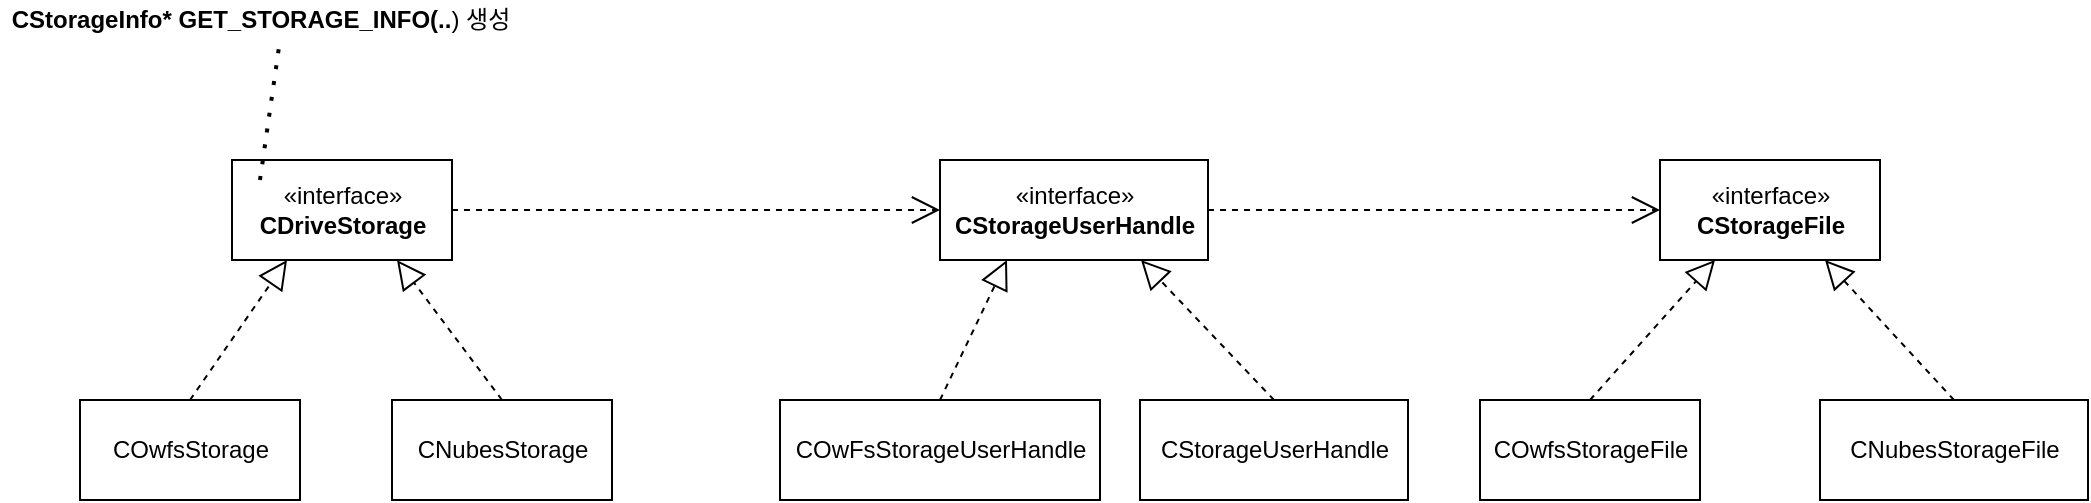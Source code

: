 <mxfile version="14.7.3" type="github">
  <diagram id="xOOTiDrCO2QlrQEkyeFd" name="Page-1">
    <mxGraphModel dx="1129" dy="1125" grid="1" gridSize="10" guides="1" tooltips="1" connect="1" arrows="1" fold="1" page="1" pageScale="1" pageWidth="827" pageHeight="1169" math="0" shadow="0">
      <root>
        <mxCell id="0" />
        <mxCell id="1" parent="0" />
        <mxCell id="SLRjv61vng9qwee1FFyH-6" value="" style="group" vertex="1" connectable="0" parent="1">
          <mxGeometry x="50" y="250" width="266" height="170" as="geometry" />
        </mxCell>
        <mxCell id="SLRjv61vng9qwee1FFyH-1" value="«interface»&lt;br&gt;&lt;b&gt;CDriveStorage&lt;/b&gt;" style="html=1;" vertex="1" parent="SLRjv61vng9qwee1FFyH-6">
          <mxGeometry x="76" width="110" height="50" as="geometry" />
        </mxCell>
        <mxCell id="SLRjv61vng9qwee1FFyH-2" value="COwfsStorage" style="html=1;" vertex="1" parent="SLRjv61vng9qwee1FFyH-6">
          <mxGeometry y="120" width="110" height="50" as="geometry" />
        </mxCell>
        <mxCell id="SLRjv61vng9qwee1FFyH-3" value="CNubesStorage" style="html=1;" vertex="1" parent="SLRjv61vng9qwee1FFyH-6">
          <mxGeometry x="156" y="120" width="110" height="50" as="geometry" />
        </mxCell>
        <mxCell id="SLRjv61vng9qwee1FFyH-4" value="" style="endArrow=block;dashed=1;endFill=0;endSize=12;html=1;exitX=0.5;exitY=0;exitDx=0;exitDy=0;entryX=0.25;entryY=1;entryDx=0;entryDy=0;" edge="1" parent="SLRjv61vng9qwee1FFyH-6" source="SLRjv61vng9qwee1FFyH-2" target="SLRjv61vng9qwee1FFyH-1">
          <mxGeometry width="160" relative="1" as="geometry">
            <mxPoint x="46" y="30" as="sourcePoint" />
            <mxPoint x="206" y="30" as="targetPoint" />
          </mxGeometry>
        </mxCell>
        <mxCell id="SLRjv61vng9qwee1FFyH-5" value="" style="endArrow=block;dashed=1;endFill=0;endSize=12;html=1;exitX=0.5;exitY=0;exitDx=0;exitDy=0;entryX=0.75;entryY=1;entryDx=0;entryDy=0;" edge="1" parent="SLRjv61vng9qwee1FFyH-6" source="SLRjv61vng9qwee1FFyH-3" target="SLRjv61vng9qwee1FFyH-1">
          <mxGeometry width="160" relative="1" as="geometry">
            <mxPoint x="65" y="130" as="sourcePoint" />
            <mxPoint x="113.5" y="60" as="targetPoint" />
          </mxGeometry>
        </mxCell>
        <mxCell id="SLRjv61vng9qwee1FFyH-14" value="" style="group" vertex="1" connectable="0" parent="1">
          <mxGeometry x="750" y="250" width="304" height="170" as="geometry" />
        </mxCell>
        <mxCell id="SLRjv61vng9qwee1FFyH-15" value="«interface»&lt;br&gt;&lt;b&gt;CStorageFile&lt;/b&gt;" style="html=1;" vertex="1" parent="SLRjv61vng9qwee1FFyH-14">
          <mxGeometry x="90" width="110" height="50" as="geometry" />
        </mxCell>
        <mxCell id="SLRjv61vng9qwee1FFyH-16" value="COwfsStorageFile" style="html=1;" vertex="1" parent="SLRjv61vng9qwee1FFyH-14">
          <mxGeometry y="120" width="110" height="50" as="geometry" />
        </mxCell>
        <mxCell id="SLRjv61vng9qwee1FFyH-17" value="CNubesStorageFile" style="html=1;" vertex="1" parent="SLRjv61vng9qwee1FFyH-14">
          <mxGeometry x="170" y="120" width="134" height="50" as="geometry" />
        </mxCell>
        <mxCell id="SLRjv61vng9qwee1FFyH-18" value="" style="endArrow=block;dashed=1;endFill=0;endSize=12;html=1;exitX=0.5;exitY=0;exitDx=0;exitDy=0;entryX=0.25;entryY=1;entryDx=0;entryDy=0;" edge="1" parent="SLRjv61vng9qwee1FFyH-14" source="SLRjv61vng9qwee1FFyH-16" target="SLRjv61vng9qwee1FFyH-15">
          <mxGeometry width="160" as="geometry">
            <mxPoint x="46" y="30" as="sourcePoint" />
            <mxPoint x="206" y="30" as="targetPoint" />
          </mxGeometry>
        </mxCell>
        <mxCell id="SLRjv61vng9qwee1FFyH-19" value="" style="endArrow=block;dashed=1;endFill=0;endSize=12;html=1;exitX=0.5;exitY=0;exitDx=0;exitDy=0;entryX=0.75;entryY=1;entryDx=0;entryDy=0;" edge="1" parent="SLRjv61vng9qwee1FFyH-14" source="SLRjv61vng9qwee1FFyH-17" target="SLRjv61vng9qwee1FFyH-15">
          <mxGeometry width="160" as="geometry">
            <mxPoint x="65" y="130" as="sourcePoint" />
            <mxPoint x="113.5" y="60" as="targetPoint" />
          </mxGeometry>
        </mxCell>
        <mxCell id="SLRjv61vng9qwee1FFyH-20" value="" style="group" vertex="1" connectable="0" parent="1">
          <mxGeometry x="400" y="250" width="314" height="170" as="geometry" />
        </mxCell>
        <mxCell id="SLRjv61vng9qwee1FFyH-8" value="«interface»&lt;br&gt;&lt;b&gt;CStorageUserHandle&lt;/b&gt;" style="html=1;" vertex="1" parent="SLRjv61vng9qwee1FFyH-20">
          <mxGeometry x="80" width="134" height="50" as="geometry" />
        </mxCell>
        <mxCell id="SLRjv61vng9qwee1FFyH-9" value="COwFsStorageUserHandle" style="html=1;" vertex="1" parent="SLRjv61vng9qwee1FFyH-20">
          <mxGeometry y="120" width="160" height="50" as="geometry" />
        </mxCell>
        <mxCell id="SLRjv61vng9qwee1FFyH-10" value="CStorageUserHandle" style="html=1;" vertex="1" parent="SLRjv61vng9qwee1FFyH-20">
          <mxGeometry x="180" y="120" width="134" height="50" as="geometry" />
        </mxCell>
        <mxCell id="SLRjv61vng9qwee1FFyH-11" value="" style="endArrow=block;dashed=1;endFill=0;endSize=12;html=1;exitX=0.5;exitY=0;exitDx=0;exitDy=0;entryX=0.25;entryY=1;entryDx=0;entryDy=0;" edge="1" parent="SLRjv61vng9qwee1FFyH-20" source="SLRjv61vng9qwee1FFyH-9" target="SLRjv61vng9qwee1FFyH-8">
          <mxGeometry width="160" as="geometry">
            <mxPoint x="46" y="30" as="sourcePoint" />
            <mxPoint x="206" y="30" as="targetPoint" />
          </mxGeometry>
        </mxCell>
        <mxCell id="SLRjv61vng9qwee1FFyH-12" value="" style="endArrow=block;dashed=1;endFill=0;endSize=12;html=1;exitX=0.5;exitY=0;exitDx=0;exitDy=0;entryX=0.75;entryY=1;entryDx=0;entryDy=0;" edge="1" parent="SLRjv61vng9qwee1FFyH-20" source="SLRjv61vng9qwee1FFyH-10" target="SLRjv61vng9qwee1FFyH-8">
          <mxGeometry width="160" as="geometry">
            <mxPoint x="65" y="130" as="sourcePoint" />
            <mxPoint x="113.5" y="60" as="targetPoint" />
          </mxGeometry>
        </mxCell>
        <mxCell id="SLRjv61vng9qwee1FFyH-21" value="" style="endArrow=open;endSize=12;dashed=1;html=1;exitX=1;exitY=0.5;exitDx=0;exitDy=0;entryX=0;entryY=0.5;entryDx=0;entryDy=0;" edge="1" parent="1" source="SLRjv61vng9qwee1FFyH-1" target="SLRjv61vng9qwee1FFyH-8">
          <mxGeometry width="160" relative="1" as="geometry">
            <mxPoint x="470" y="520" as="sourcePoint" />
            <mxPoint x="630" y="520" as="targetPoint" />
            <Array as="points" />
          </mxGeometry>
        </mxCell>
        <mxCell id="SLRjv61vng9qwee1FFyH-22" value="" style="endArrow=open;endSize=12;dashed=1;html=1;exitX=1;exitY=0.5;exitDx=0;exitDy=0;entryX=0;entryY=0.5;entryDx=0;entryDy=0;" edge="1" parent="1" source="SLRjv61vng9qwee1FFyH-8" target="SLRjv61vng9qwee1FFyH-15">
          <mxGeometry width="160" relative="1" as="geometry">
            <mxPoint x="246" y="285" as="sourcePoint" />
            <mxPoint x="490" y="285" as="targetPoint" />
            <Array as="points" />
          </mxGeometry>
        </mxCell>
        <mxCell id="SLRjv61vng9qwee1FFyH-27" value="&lt;b&gt;CStorageInfo* GET_STORAGE_INFO(..&lt;/b&gt;) 생성" style="text;html=1;align=center;verticalAlign=middle;resizable=0;points=[];autosize=1;strokeColor=none;" vertex="1" parent="1">
          <mxGeometry x="10" y="170" width="260" height="20" as="geometry" />
        </mxCell>
        <mxCell id="SLRjv61vng9qwee1FFyH-24" value="" style="endArrow=none;dashed=1;html=1;dashPattern=1 3;strokeWidth=2;" edge="1" parent="1">
          <mxGeometry width="50" height="50" relative="1" as="geometry">
            <mxPoint x="140" y="260" as="sourcePoint" />
            <mxPoint x="150" y="190" as="targetPoint" />
          </mxGeometry>
        </mxCell>
      </root>
    </mxGraphModel>
  </diagram>
</mxfile>
